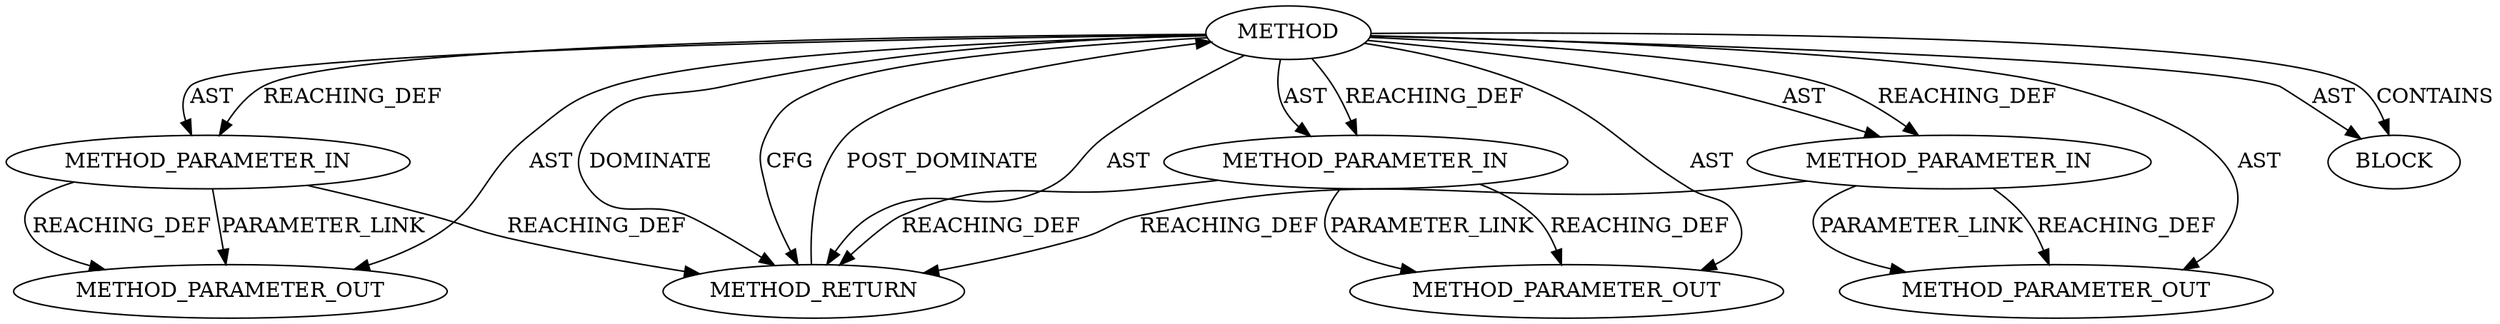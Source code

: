 digraph {
  2846 [label=METHOD_PARAMETER_OUT ORDER=3 CODE="p3" IS_VARIADIC=false TYPE_FULL_NAME="ANY" EVALUATION_STRATEGY="BY_VALUE" INDEX=3 NAME="p3"]
  2845 [label=METHOD_PARAMETER_OUT ORDER=2 CODE="p2" IS_VARIADIC=false TYPE_FULL_NAME="ANY" EVALUATION_STRATEGY="BY_VALUE" INDEX=2 NAME="p2"]
  2311 [label=METHOD_RETURN ORDER=2 CODE="RET" TYPE_FULL_NAME="ANY" EVALUATION_STRATEGY="BY_VALUE"]
  2308 [label=METHOD_PARAMETER_IN ORDER=2 CODE="p2" IS_VARIADIC=false TYPE_FULL_NAME="ANY" EVALUATION_STRATEGY="BY_VALUE" INDEX=2 NAME="p2"]
  2310 [label=BLOCK ORDER=1 ARGUMENT_INDEX=1 CODE="<empty>" TYPE_FULL_NAME="ANY"]
  2844 [label=METHOD_PARAMETER_OUT ORDER=1 CODE="p1" IS_VARIADIC=false TYPE_FULL_NAME="ANY" EVALUATION_STRATEGY="BY_VALUE" INDEX=1 NAME="p1"]
  2306 [label=METHOD AST_PARENT_TYPE="NAMESPACE_BLOCK" AST_PARENT_FULL_NAME="<global>" ORDER=0 CODE="<empty>" FULL_NAME="<operator>.conditional" IS_EXTERNAL=true FILENAME="<empty>" SIGNATURE="" NAME="<operator>.conditional"]
  2309 [label=METHOD_PARAMETER_IN ORDER=3 CODE="p3" IS_VARIADIC=false TYPE_FULL_NAME="ANY" EVALUATION_STRATEGY="BY_VALUE" INDEX=3 NAME="p3"]
  2307 [label=METHOD_PARAMETER_IN ORDER=1 CODE="p1" IS_VARIADIC=false TYPE_FULL_NAME="ANY" EVALUATION_STRATEGY="BY_VALUE" INDEX=1 NAME="p1"]
  2306 -> 2846 [label=AST ]
  2308 -> 2845 [label=PARAMETER_LINK ]
  2306 -> 2311 [label=DOMINATE ]
  2306 -> 2308 [label=REACHING_DEF VARIABLE=""]
  2309 -> 2846 [label=PARAMETER_LINK ]
  2308 -> 2845 [label=REACHING_DEF VARIABLE="p2"]
  2306 -> 2311 [label=CFG ]
  2306 -> 2308 [label=AST ]
  2308 -> 2311 [label=REACHING_DEF VARIABLE="p2"]
  2306 -> 2309 [label=REACHING_DEF VARIABLE=""]
  2306 -> 2310 [label=AST ]
  2306 -> 2844 [label=AST ]
  2307 -> 2844 [label=PARAMETER_LINK ]
  2309 -> 2846 [label=REACHING_DEF VARIABLE="p3"]
  2306 -> 2307 [label=AST ]
  2306 -> 2309 [label=AST ]
  2306 -> 2311 [label=AST ]
  2309 -> 2311 [label=REACHING_DEF VARIABLE="p3"]
  2306 -> 2307 [label=REACHING_DEF VARIABLE=""]
  2311 -> 2306 [label=POST_DOMINATE ]
  2306 -> 2845 [label=AST ]
  2307 -> 2311 [label=REACHING_DEF VARIABLE="p1"]
  2306 -> 2310 [label=CONTAINS ]
  2307 -> 2844 [label=REACHING_DEF VARIABLE="p1"]
}
